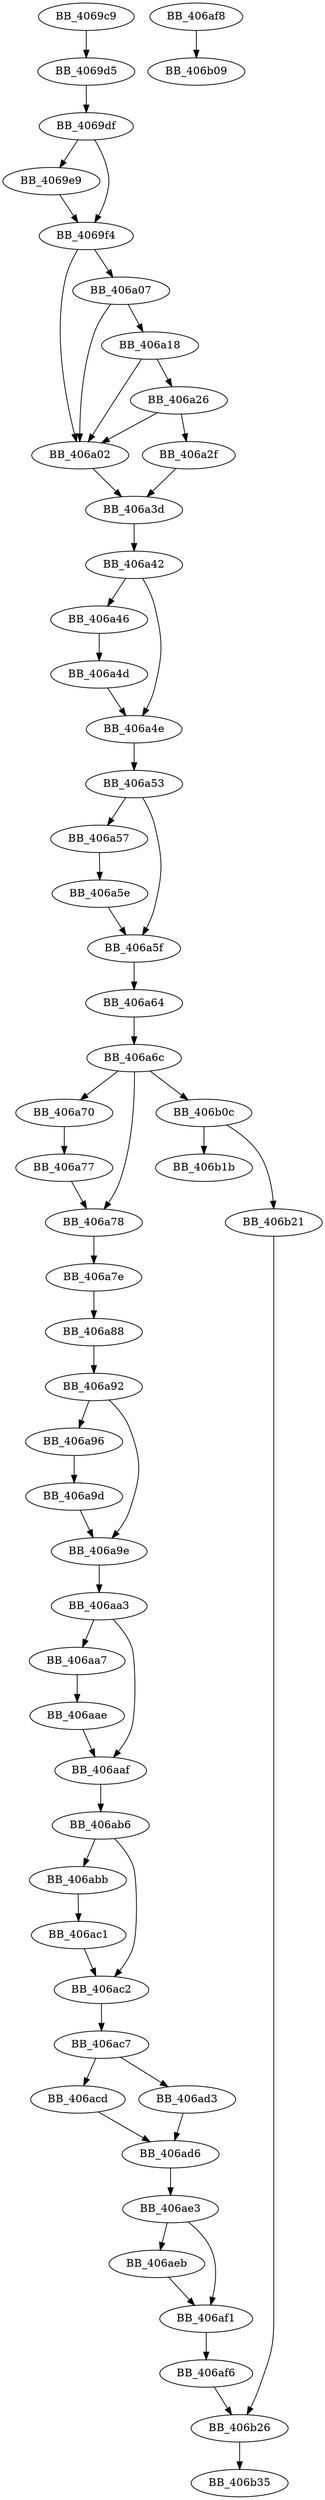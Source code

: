 DiGraph ___tmainCRTStartup{
BB_4069c9->BB_4069d5
BB_4069d5->BB_4069df
BB_4069df->BB_4069e9
BB_4069df->BB_4069f4
BB_4069e9->BB_4069f4
BB_4069f4->BB_406a02
BB_4069f4->BB_406a07
BB_406a02->BB_406a3d
BB_406a07->BB_406a02
BB_406a07->BB_406a18
BB_406a18->BB_406a02
BB_406a18->BB_406a26
BB_406a26->BB_406a02
BB_406a26->BB_406a2f
BB_406a2f->BB_406a3d
BB_406a3d->BB_406a42
BB_406a42->BB_406a46
BB_406a42->BB_406a4e
BB_406a46->BB_406a4d
BB_406a4d->BB_406a4e
BB_406a4e->BB_406a53
BB_406a53->BB_406a57
BB_406a53->BB_406a5f
BB_406a57->BB_406a5e
BB_406a5e->BB_406a5f
BB_406a5f->BB_406a64
BB_406a64->BB_406a6c
BB_406a6c->BB_406a70
BB_406a6c->BB_406a78
BB_406a6c->BB_406b0c
BB_406a70->BB_406a77
BB_406a77->BB_406a78
BB_406a78->BB_406a7e
BB_406a7e->BB_406a88
BB_406a88->BB_406a92
BB_406a92->BB_406a96
BB_406a92->BB_406a9e
BB_406a96->BB_406a9d
BB_406a9d->BB_406a9e
BB_406a9e->BB_406aa3
BB_406aa3->BB_406aa7
BB_406aa3->BB_406aaf
BB_406aa7->BB_406aae
BB_406aae->BB_406aaf
BB_406aaf->BB_406ab6
BB_406ab6->BB_406abb
BB_406ab6->BB_406ac2
BB_406abb->BB_406ac1
BB_406ac1->BB_406ac2
BB_406ac2->BB_406ac7
BB_406ac7->BB_406acd
BB_406ac7->BB_406ad3
BB_406acd->BB_406ad6
BB_406ad3->BB_406ad6
BB_406ad6->BB_406ae3
BB_406ae3->BB_406aeb
BB_406ae3->BB_406af1
BB_406aeb->BB_406af1
BB_406af1->BB_406af6
BB_406af6->BB_406b26
BB_406af8->BB_406b09
BB_406b0c->BB_406b1b
BB_406b0c->BB_406b21
BB_406b21->BB_406b26
BB_406b26->BB_406b35
}
